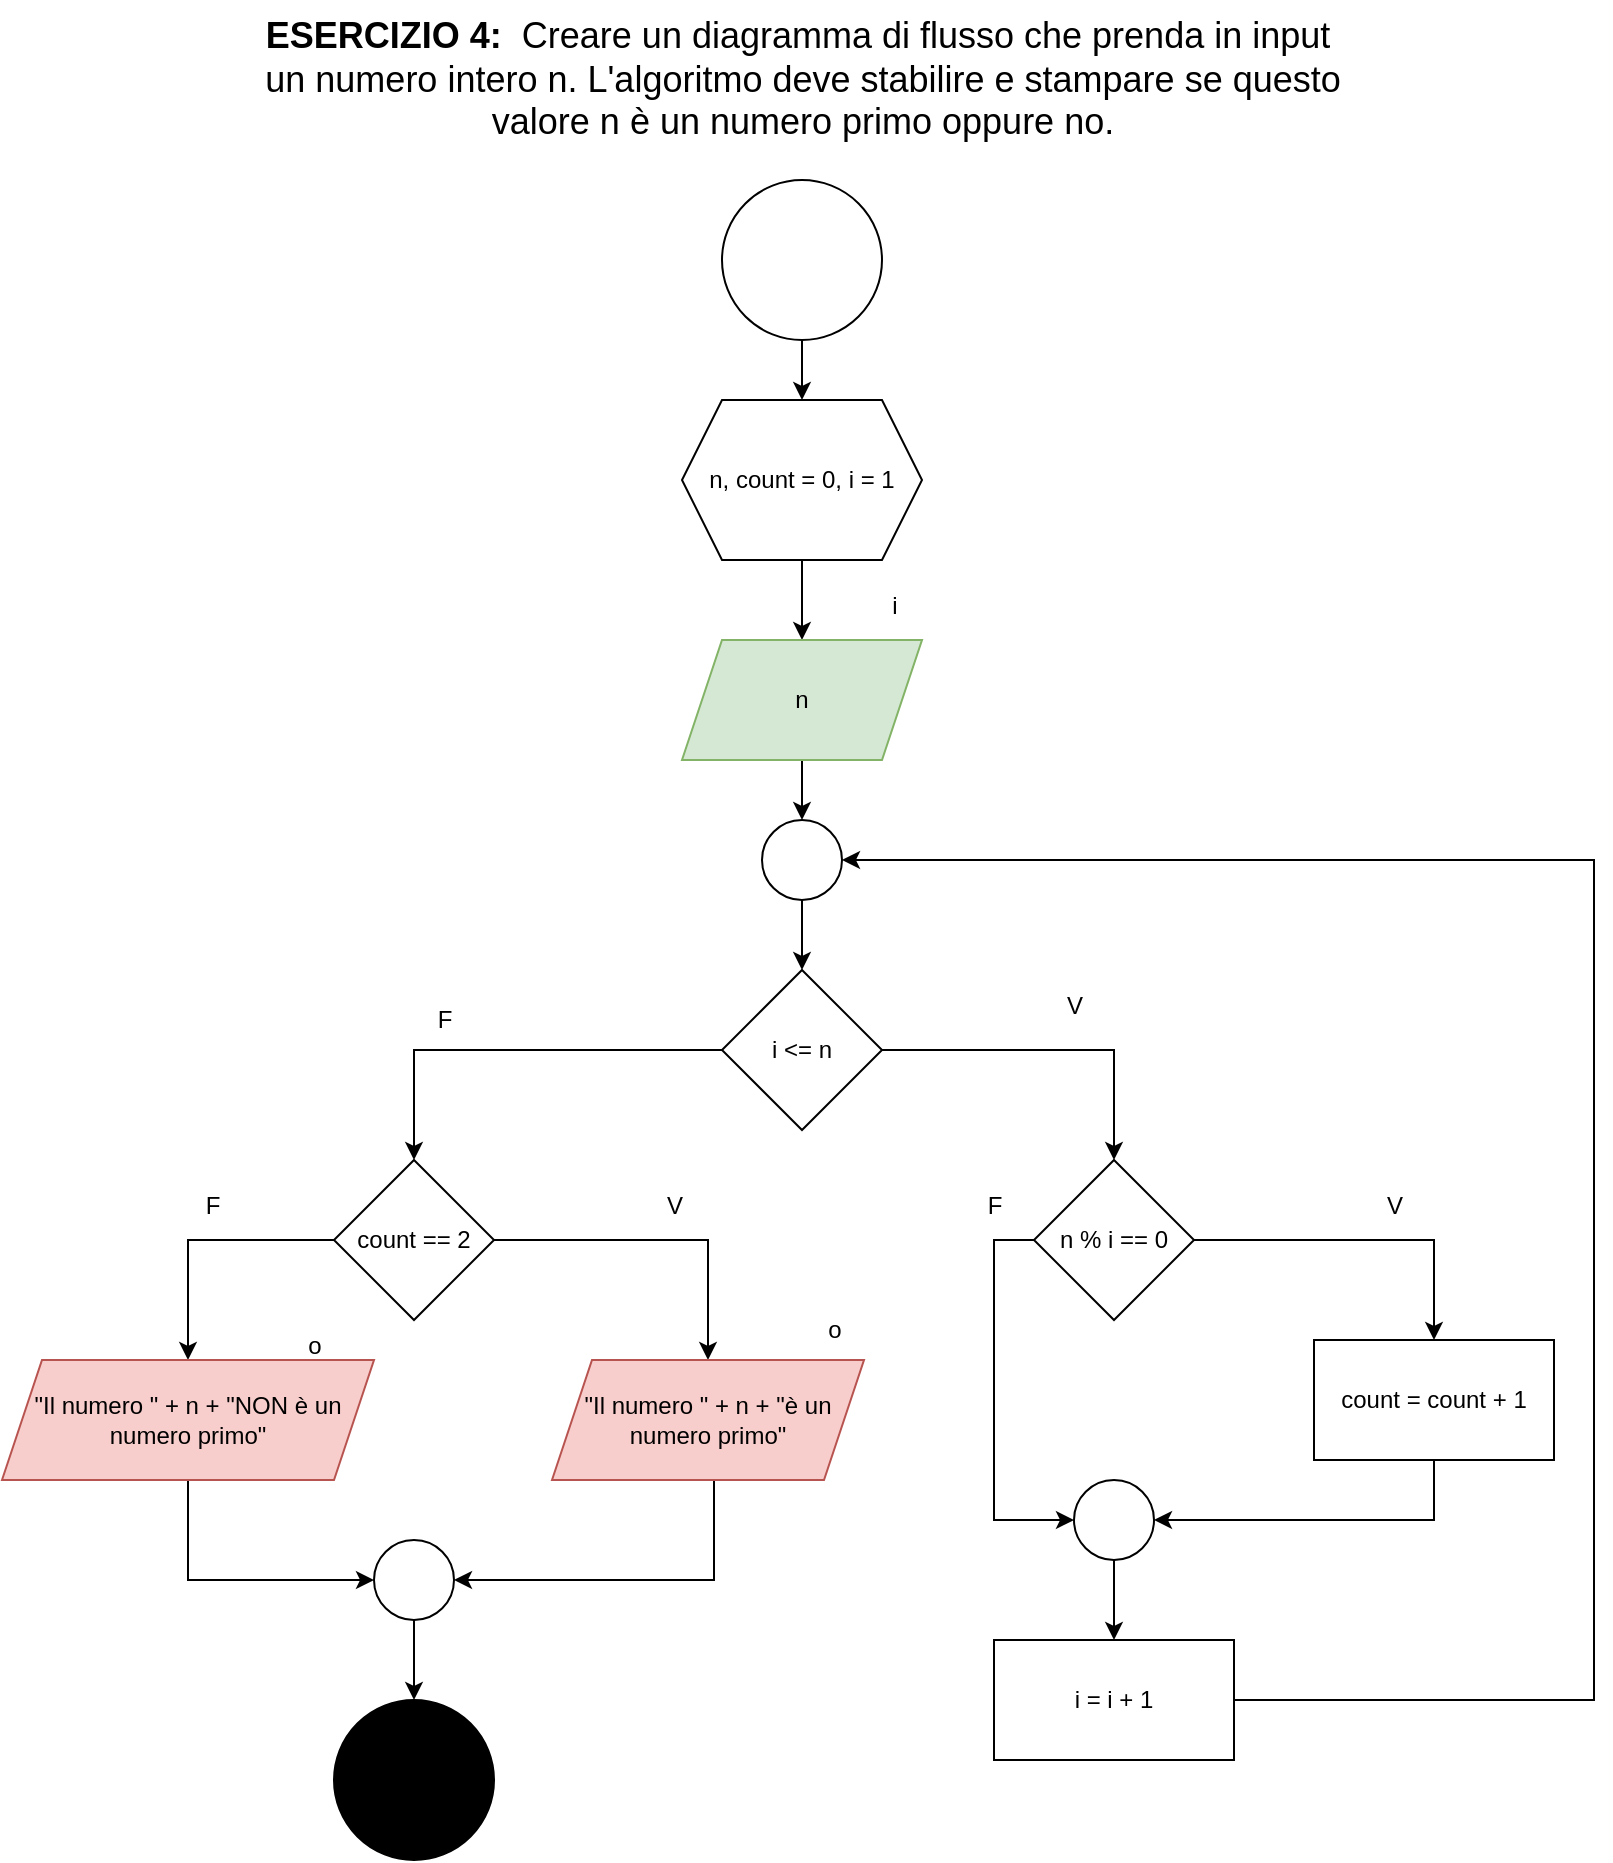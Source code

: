 <mxfile version="24.7.16">
  <diagram name="Pagina-1" id="4l6_iJbk_uNyV1ez5SKH">
    <mxGraphModel grid="1" page="1" gridSize="10" guides="1" tooltips="1" connect="1" arrows="1" fold="1" pageScale="1" pageWidth="827" pageHeight="1169" math="0" shadow="0">
      <root>
        <mxCell id="0" />
        <mxCell id="1" parent="0" />
        <mxCell id="dTqajc1-c_xAeQWkuaBG-1" value="&lt;b style=&quot;font-size: 18px;&quot;&gt;ESERCIZIO 4: &lt;/b&gt;&amp;nbsp;Creare un diagramma di flusso che prenda in input&amp;nbsp;&lt;div&gt;un numero intero n. L&#39;algoritmo deve stabilire e stampare se questo&lt;br&gt;&lt;/div&gt;&lt;div&gt;valore n è un numero primo oppure no.&lt;/div&gt;" style="text;html=1;align=center;verticalAlign=middle;resizable=0;points=[];autosize=1;strokeColor=none;fillColor=none;fontSize=18;" vertex="1" parent="1">
          <mxGeometry x="134" y="60" width="560" height="80" as="geometry" />
        </mxCell>
        <mxCell id="dTqajc1-c_xAeQWkuaBG-4" value="" style="edgeStyle=orthogonalEdgeStyle;rounded=0;orthogonalLoop=1;jettySize=auto;html=1;" edge="1" parent="1" source="dTqajc1-c_xAeQWkuaBG-2" target="dTqajc1-c_xAeQWkuaBG-3">
          <mxGeometry relative="1" as="geometry" />
        </mxCell>
        <mxCell id="dTqajc1-c_xAeQWkuaBG-2" value="" style="ellipse;whiteSpace=wrap;html=1;aspect=fixed;" vertex="1" parent="1">
          <mxGeometry x="374" y="150" width="80" height="80" as="geometry" />
        </mxCell>
        <mxCell id="dTqajc1-c_xAeQWkuaBG-8" value="" style="edgeStyle=orthogonalEdgeStyle;rounded=0;orthogonalLoop=1;jettySize=auto;html=1;" edge="1" parent="1" source="dTqajc1-c_xAeQWkuaBG-3" target="dTqajc1-c_xAeQWkuaBG-7">
          <mxGeometry relative="1" as="geometry" />
        </mxCell>
        <mxCell id="dTqajc1-c_xAeQWkuaBG-3" value="n, count = 0, i = 1" style="shape=hexagon;perimeter=hexagonPerimeter2;whiteSpace=wrap;html=1;fixedSize=1;" vertex="1" parent="1">
          <mxGeometry x="354" y="260" width="120" height="80" as="geometry" />
        </mxCell>
        <mxCell id="dTqajc1-c_xAeQWkuaBG-11" value="" style="edgeStyle=orthogonalEdgeStyle;rounded=0;orthogonalLoop=1;jettySize=auto;html=1;" edge="1" parent="1" source="dTqajc1-c_xAeQWkuaBG-7" target="dTqajc1-c_xAeQWkuaBG-10">
          <mxGeometry relative="1" as="geometry" />
        </mxCell>
        <mxCell id="dTqajc1-c_xAeQWkuaBG-7" value="n" style="shape=parallelogram;perimeter=parallelogramPerimeter;whiteSpace=wrap;html=1;fixedSize=1;fillColor=#d5e8d4;strokeColor=#82b366;" vertex="1" parent="1">
          <mxGeometry x="354" y="380" width="120" height="60" as="geometry" />
        </mxCell>
        <mxCell id="dTqajc1-c_xAeQWkuaBG-9" value="i" style="text;html=1;align=center;verticalAlign=middle;resizable=0;points=[];autosize=1;strokeColor=none;fillColor=none;" vertex="1" parent="1">
          <mxGeometry x="445" y="348" width="30" height="30" as="geometry" />
        </mxCell>
        <mxCell id="dTqajc1-c_xAeQWkuaBG-13" value="" style="edgeStyle=orthogonalEdgeStyle;rounded=0;orthogonalLoop=1;jettySize=auto;html=1;" edge="1" parent="1" source="dTqajc1-c_xAeQWkuaBG-10" target="dTqajc1-c_xAeQWkuaBG-12">
          <mxGeometry relative="1" as="geometry" />
        </mxCell>
        <mxCell id="dTqajc1-c_xAeQWkuaBG-10" value="" style="ellipse;whiteSpace=wrap;html=1;" vertex="1" parent="1">
          <mxGeometry x="394" y="470" width="40" height="40" as="geometry" />
        </mxCell>
        <mxCell id="dTqajc1-c_xAeQWkuaBG-17" value="" style="edgeStyle=orthogonalEdgeStyle;rounded=0;orthogonalLoop=1;jettySize=auto;html=1;" edge="1" parent="1" source="dTqajc1-c_xAeQWkuaBG-12" target="dTqajc1-c_xAeQWkuaBG-16">
          <mxGeometry relative="1" as="geometry" />
        </mxCell>
        <mxCell id="dTqajc1-c_xAeQWkuaBG-30" value="" style="edgeStyle=orthogonalEdgeStyle;rounded=0;orthogonalLoop=1;jettySize=auto;html=1;" edge="1" parent="1" source="dTqajc1-c_xAeQWkuaBG-12" target="dTqajc1-c_xAeQWkuaBG-29">
          <mxGeometry relative="1" as="geometry" />
        </mxCell>
        <mxCell id="dTqajc1-c_xAeQWkuaBG-12" value="i &amp;lt;= n" style="rhombus;whiteSpace=wrap;html=1;" vertex="1" parent="1">
          <mxGeometry x="374" y="545" width="80" height="80" as="geometry" />
        </mxCell>
        <mxCell id="dTqajc1-c_xAeQWkuaBG-19" value="" style="edgeStyle=orthogonalEdgeStyle;rounded=0;orthogonalLoop=1;jettySize=auto;html=1;" edge="1" parent="1" source="dTqajc1-c_xAeQWkuaBG-16" target="dTqajc1-c_xAeQWkuaBG-18">
          <mxGeometry relative="1" as="geometry" />
        </mxCell>
        <mxCell id="dTqajc1-c_xAeQWkuaBG-24" style="edgeStyle=orthogonalEdgeStyle;rounded=0;orthogonalLoop=1;jettySize=auto;html=1;entryX=0;entryY=0.5;entryDx=0;entryDy=0;" edge="1" parent="1" source="dTqajc1-c_xAeQWkuaBG-16" target="dTqajc1-c_xAeQWkuaBG-22">
          <mxGeometry relative="1" as="geometry">
            <Array as="points">
              <mxPoint x="510" y="680" />
              <mxPoint x="510" y="820" />
            </Array>
          </mxGeometry>
        </mxCell>
        <mxCell id="dTqajc1-c_xAeQWkuaBG-16" value="n % i == 0" style="rhombus;whiteSpace=wrap;html=1;" vertex="1" parent="1">
          <mxGeometry x="530" y="640" width="80" height="80" as="geometry" />
        </mxCell>
        <mxCell id="dTqajc1-c_xAeQWkuaBG-23" value="" style="edgeStyle=orthogonalEdgeStyle;rounded=0;orthogonalLoop=1;jettySize=auto;html=1;" edge="1" parent="1" source="dTqajc1-c_xAeQWkuaBG-18" target="dTqajc1-c_xAeQWkuaBG-22">
          <mxGeometry relative="1" as="geometry">
            <Array as="points">
              <mxPoint x="730" y="820" />
            </Array>
          </mxGeometry>
        </mxCell>
        <mxCell id="dTqajc1-c_xAeQWkuaBG-18" value="count = count + 1" style="whiteSpace=wrap;html=1;" vertex="1" parent="1">
          <mxGeometry x="670" y="730" width="120" height="60" as="geometry" />
        </mxCell>
        <mxCell id="dTqajc1-c_xAeQWkuaBG-20" value="V" style="text;html=1;align=center;verticalAlign=middle;resizable=0;points=[];autosize=1;strokeColor=none;fillColor=none;" vertex="1" parent="1">
          <mxGeometry x="535" y="548" width="30" height="30" as="geometry" />
        </mxCell>
        <mxCell id="dTqajc1-c_xAeQWkuaBG-21" value="V" style="text;html=1;align=center;verticalAlign=middle;resizable=0;points=[];autosize=1;strokeColor=none;fillColor=none;" vertex="1" parent="1">
          <mxGeometry x="695" y="648" width="30" height="30" as="geometry" />
        </mxCell>
        <mxCell id="dTqajc1-c_xAeQWkuaBG-27" value="" style="edgeStyle=orthogonalEdgeStyle;rounded=0;orthogonalLoop=1;jettySize=auto;html=1;" edge="1" parent="1" source="dTqajc1-c_xAeQWkuaBG-22" target="dTqajc1-c_xAeQWkuaBG-26">
          <mxGeometry relative="1" as="geometry" />
        </mxCell>
        <mxCell id="dTqajc1-c_xAeQWkuaBG-22" value="" style="ellipse;whiteSpace=wrap;html=1;aspect=fixed;" vertex="1" parent="1">
          <mxGeometry x="550" y="800" width="40" height="40" as="geometry" />
        </mxCell>
        <mxCell id="dTqajc1-c_xAeQWkuaBG-25" value="F" style="text;html=1;align=center;verticalAlign=middle;resizable=0;points=[];autosize=1;strokeColor=none;fillColor=none;" vertex="1" parent="1">
          <mxGeometry x="495" y="648" width="30" height="30" as="geometry" />
        </mxCell>
        <mxCell id="dTqajc1-c_xAeQWkuaBG-28" style="edgeStyle=orthogonalEdgeStyle;rounded=0;orthogonalLoop=1;jettySize=auto;html=1;entryX=1;entryY=0.5;entryDx=0;entryDy=0;" edge="1" parent="1" source="dTqajc1-c_xAeQWkuaBG-26" target="dTqajc1-c_xAeQWkuaBG-10">
          <mxGeometry relative="1" as="geometry">
            <Array as="points">
              <mxPoint x="810" y="910" />
              <mxPoint x="810" y="490" />
            </Array>
          </mxGeometry>
        </mxCell>
        <mxCell id="dTqajc1-c_xAeQWkuaBG-26" value="i = i + 1" style="whiteSpace=wrap;html=1;" vertex="1" parent="1">
          <mxGeometry x="510" y="880" width="120" height="60" as="geometry" />
        </mxCell>
        <mxCell id="dTqajc1-c_xAeQWkuaBG-32" value="" style="edgeStyle=orthogonalEdgeStyle;rounded=0;orthogonalLoop=1;jettySize=auto;html=1;" edge="1" parent="1" source="dTqajc1-c_xAeQWkuaBG-29" target="dTqajc1-c_xAeQWkuaBG-31">
          <mxGeometry relative="1" as="geometry" />
        </mxCell>
        <mxCell id="dTqajc1-c_xAeQWkuaBG-37" value="" style="edgeStyle=orthogonalEdgeStyle;rounded=0;orthogonalLoop=1;jettySize=auto;html=1;" edge="1" parent="1" source="dTqajc1-c_xAeQWkuaBG-29" target="dTqajc1-c_xAeQWkuaBG-36">
          <mxGeometry relative="1" as="geometry">
            <Array as="points">
              <mxPoint x="107" y="680" />
            </Array>
          </mxGeometry>
        </mxCell>
        <mxCell id="dTqajc1-c_xAeQWkuaBG-29" value="count == 2" style="rhombus;whiteSpace=wrap;html=1;" vertex="1" parent="1">
          <mxGeometry x="180" y="640" width="80" height="80" as="geometry" />
        </mxCell>
        <mxCell id="dTqajc1-c_xAeQWkuaBG-43" style="edgeStyle=orthogonalEdgeStyle;rounded=0;orthogonalLoop=1;jettySize=auto;html=1;entryX=1;entryY=0.5;entryDx=0;entryDy=0;" edge="1" parent="1" source="dTqajc1-c_xAeQWkuaBG-31" target="dTqajc1-c_xAeQWkuaBG-41">
          <mxGeometry relative="1" as="geometry">
            <Array as="points">
              <mxPoint x="370" y="850" />
            </Array>
          </mxGeometry>
        </mxCell>
        <mxCell id="dTqajc1-c_xAeQWkuaBG-31" value="&quot;Il numero &quot; + n + &quot;è un numero primo&quot;" style="shape=parallelogram;perimeter=parallelogramPerimeter;whiteSpace=wrap;html=1;fixedSize=1;fillColor=#f8cecc;strokeColor=#b85450;" vertex="1" parent="1">
          <mxGeometry x="289" y="740" width="156" height="60" as="geometry" />
        </mxCell>
        <mxCell id="dTqajc1-c_xAeQWkuaBG-33" value="o" style="text;html=1;align=center;verticalAlign=middle;resizable=0;points=[];autosize=1;strokeColor=none;fillColor=none;" vertex="1" parent="1">
          <mxGeometry x="415" y="710" width="30" height="30" as="geometry" />
        </mxCell>
        <mxCell id="dTqajc1-c_xAeQWkuaBG-42" value="" style="edgeStyle=orthogonalEdgeStyle;rounded=0;orthogonalLoop=1;jettySize=auto;html=1;" edge="1" parent="1" source="dTqajc1-c_xAeQWkuaBG-36" target="dTqajc1-c_xAeQWkuaBG-41">
          <mxGeometry relative="1" as="geometry">
            <Array as="points">
              <mxPoint x="107" y="850" />
            </Array>
          </mxGeometry>
        </mxCell>
        <mxCell id="dTqajc1-c_xAeQWkuaBG-36" value="&quot;Il numero &quot; + n + &quot;NON è un numero primo&quot;" style="shape=parallelogram;perimeter=parallelogramPerimeter;whiteSpace=wrap;html=1;fixedSize=1;fillColor=#f8cecc;strokeColor=#b85450;" vertex="1" parent="1">
          <mxGeometry x="14" y="740" width="186" height="60" as="geometry" />
        </mxCell>
        <mxCell id="dTqajc1-c_xAeQWkuaBG-38" value="V" style="text;html=1;align=center;verticalAlign=middle;resizable=0;points=[];autosize=1;strokeColor=none;fillColor=none;" vertex="1" parent="1">
          <mxGeometry x="335" y="648" width="30" height="30" as="geometry" />
        </mxCell>
        <mxCell id="dTqajc1-c_xAeQWkuaBG-39" value="F" style="text;html=1;align=center;verticalAlign=middle;resizable=0;points=[];autosize=1;strokeColor=none;fillColor=none;" vertex="1" parent="1">
          <mxGeometry x="104" y="648" width="30" height="30" as="geometry" />
        </mxCell>
        <mxCell id="dTqajc1-c_xAeQWkuaBG-40" value="o" style="text;html=1;align=center;verticalAlign=middle;resizable=0;points=[];autosize=1;strokeColor=none;fillColor=none;" vertex="1" parent="1">
          <mxGeometry x="155" y="718" width="30" height="30" as="geometry" />
        </mxCell>
        <mxCell id="dTqajc1-c_xAeQWkuaBG-46" value="" style="edgeStyle=orthogonalEdgeStyle;rounded=0;orthogonalLoop=1;jettySize=auto;html=1;" edge="1" parent="1" source="dTqajc1-c_xAeQWkuaBG-41" target="dTqajc1-c_xAeQWkuaBG-45">
          <mxGeometry relative="1" as="geometry" />
        </mxCell>
        <mxCell id="dTqajc1-c_xAeQWkuaBG-41" value="" style="ellipse;whiteSpace=wrap;html=1;aspect=fixed;" vertex="1" parent="1">
          <mxGeometry x="200" y="830" width="40" height="40" as="geometry" />
        </mxCell>
        <mxCell id="dTqajc1-c_xAeQWkuaBG-44" value="F" style="text;html=1;align=center;verticalAlign=middle;resizable=0;points=[];autosize=1;strokeColor=none;fillColor=none;" vertex="1" parent="1">
          <mxGeometry x="220" y="555" width="30" height="30" as="geometry" />
        </mxCell>
        <mxCell id="dTqajc1-c_xAeQWkuaBG-45" value="" style="ellipse;whiteSpace=wrap;html=1;aspect=fixed;fillColor=#000000;" vertex="1" parent="1">
          <mxGeometry x="180" y="910" width="80" height="80" as="geometry" />
        </mxCell>
      </root>
    </mxGraphModel>
  </diagram>
</mxfile>
